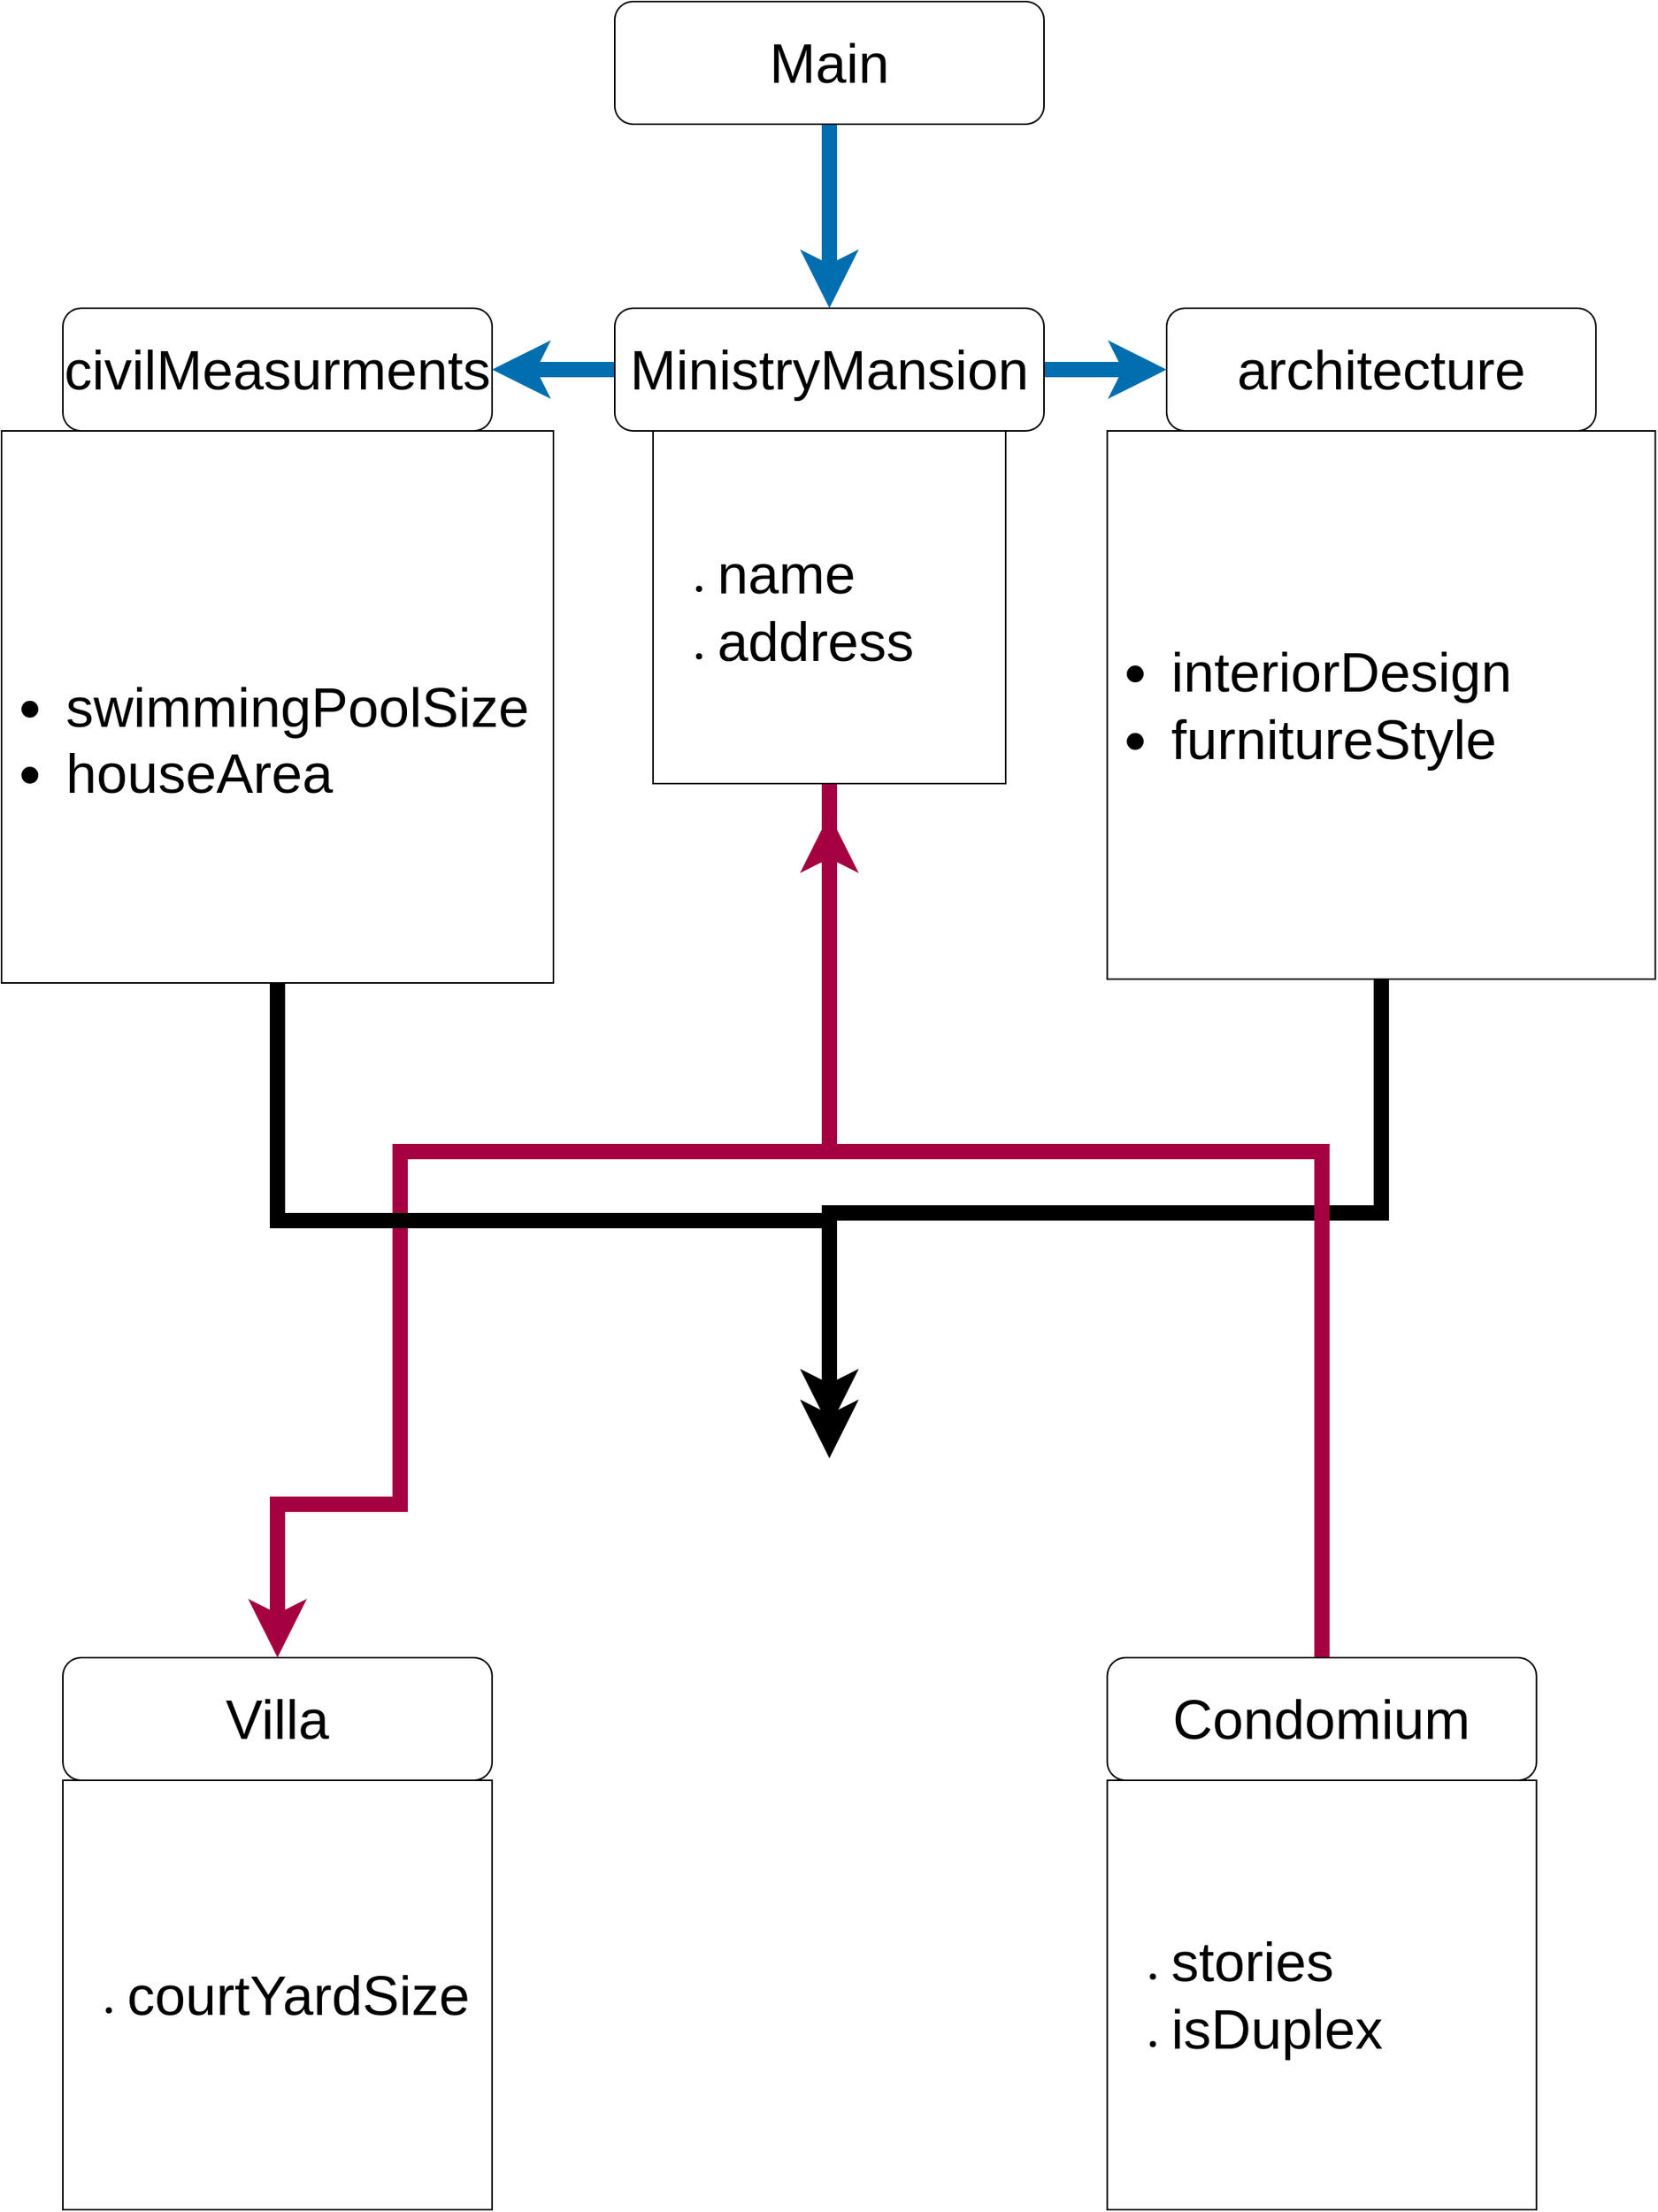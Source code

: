 <mxfile version="13.6.6" type="github">
  <diagram id="jQKXH2-iV5B42ja8aQHk" name="Page-1">
    <mxGraphModel dx="1221" dy="654" grid="1" gridSize="10" guides="1" tooltips="1" connect="1" arrows="1" fold="1" page="1" pageScale="1" pageWidth="1100" pageHeight="1700" math="0" shadow="0">
      <root>
        <mxCell id="0" />
        <mxCell id="1" parent="0" />
        <mxCell id="wHe4uk9Z3ZLrEEIRu-n8-8" value="" style="edgeStyle=orthogonalEdgeStyle;rounded=0;orthogonalLoop=1;jettySize=auto;html=1;fillColor=#1ba1e2;strokeColor=#006EAF;strokeWidth=10;" edge="1" parent="1" source="wHe4uk9Z3ZLrEEIRu-n8-1" target="wHe4uk9Z3ZLrEEIRu-n8-4">
          <mxGeometry relative="1" as="geometry" />
        </mxCell>
        <mxCell id="wHe4uk9Z3ZLrEEIRu-n8-1" value="&lt;font style=&quot;font-size: 36px&quot;&gt;Main&lt;/font&gt;" style="rounded=1;whiteSpace=wrap;html=1;" vertex="1" parent="1">
          <mxGeometry x="410" y="40" width="280" height="80" as="geometry" />
        </mxCell>
        <mxCell id="wHe4uk9Z3ZLrEEIRu-n8-9" value="" style="edgeStyle=orthogonalEdgeStyle;rounded=0;orthogonalLoop=1;jettySize=auto;html=1;strokeWidth=10;fillColor=#1ba1e2;strokeColor=#006EAF;" edge="1" parent="1" source="wHe4uk9Z3ZLrEEIRu-n8-4" target="wHe4uk9Z3ZLrEEIRu-n8-5">
          <mxGeometry relative="1" as="geometry" />
        </mxCell>
        <mxCell id="wHe4uk9Z3ZLrEEIRu-n8-10" value="" style="edgeStyle=orthogonalEdgeStyle;rounded=0;orthogonalLoop=1;jettySize=auto;html=1;strokeWidth=10;fillColor=#1ba1e2;strokeColor=#006EAF;" edge="1" parent="1" source="wHe4uk9Z3ZLrEEIRu-n8-4" target="wHe4uk9Z3ZLrEEIRu-n8-6">
          <mxGeometry relative="1" as="geometry" />
        </mxCell>
        <mxCell id="wHe4uk9Z3ZLrEEIRu-n8-4" value="&lt;font style=&quot;font-size: 36px&quot;&gt;MinistryMansion&lt;/font&gt;" style="rounded=1;whiteSpace=wrap;html=1;" vertex="1" parent="1">
          <mxGeometry x="410" y="240" width="280" height="80" as="geometry" />
        </mxCell>
        <mxCell id="wHe4uk9Z3ZLrEEIRu-n8-5" value="&lt;font style=&quot;font-size: 36px&quot;&gt;civilMeasurments&lt;/font&gt;" style="rounded=1;whiteSpace=wrap;html=1;" vertex="1" parent="1">
          <mxGeometry x="50" y="240" width="280" height="80" as="geometry" />
        </mxCell>
        <mxCell id="wHe4uk9Z3ZLrEEIRu-n8-6" value="&lt;span style=&quot;font-size: 36px&quot;&gt;architecture&lt;/span&gt;" style="rounded=1;whiteSpace=wrap;html=1;" vertex="1" parent="1">
          <mxGeometry x="770" y="240" width="280" height="80" as="geometry" />
        </mxCell>
        <mxCell id="wHe4uk9Z3ZLrEEIRu-n8-7" value="&lt;span style=&quot;font-size: 36px&quot;&gt;Villa&lt;/span&gt;" style="rounded=1;whiteSpace=wrap;html=1;" vertex="1" parent="1">
          <mxGeometry x="50" y="1120" width="280" height="80" as="geometry" />
        </mxCell>
        <mxCell id="wHe4uk9Z3ZLrEEIRu-n8-23" style="edgeStyle=orthogonalEdgeStyle;rounded=0;orthogonalLoop=1;jettySize=auto;html=1;strokeWidth=10;entryX=0.5;entryY=0;entryDx=0;entryDy=0;fillColor=#d80073;strokeColor=#A50040;" edge="1" parent="1" source="wHe4uk9Z3ZLrEEIRu-n8-11" target="wHe4uk9Z3ZLrEEIRu-n8-7">
          <mxGeometry relative="1" as="geometry">
            <mxPoint x="300" y="1020" as="targetPoint" />
            <Array as="points">
              <mxPoint x="550" y="790" />
              <mxPoint x="270" y="790" />
              <mxPoint x="270" y="1020" />
              <mxPoint x="190" y="1020" />
            </Array>
          </mxGeometry>
        </mxCell>
        <mxCell id="wHe4uk9Z3ZLrEEIRu-n8-11" value="&lt;ul&gt;&lt;li&gt;&lt;font style=&quot;font-size: 36px&quot;&gt;name&lt;/font&gt;&lt;/li&gt;&lt;li&gt;&lt;font style=&quot;font-size: 36px&quot;&gt;address&lt;/font&gt;&lt;/li&gt;&lt;/ul&gt;" style="whiteSpace=wrap;html=1;aspect=fixed;align=left;" vertex="1" parent="1">
          <mxGeometry x="435" y="320" width="230" height="230" as="geometry" />
        </mxCell>
        <mxCell id="wHe4uk9Z3ZLrEEIRu-n8-12" value="&lt;ul&gt;&lt;li&gt;&lt;font style=&quot;font-size: 36px&quot;&gt;courtYardSize&lt;/font&gt;&lt;/li&gt;&lt;/ul&gt;" style="whiteSpace=wrap;html=1;aspect=fixed;align=left;" vertex="1" parent="1">
          <mxGeometry x="50" y="1200" width="280" height="280" as="geometry" />
        </mxCell>
        <mxCell id="wHe4uk9Z3ZLrEEIRu-n8-17" style="edgeStyle=orthogonalEdgeStyle;rounded=0;orthogonalLoop=1;jettySize=auto;html=1;strokeWidth=10;" edge="1" parent="1" source="wHe4uk9Z3ZLrEEIRu-n8-13">
          <mxGeometry relative="1" as="geometry">
            <mxPoint x="550" y="990" as="targetPoint" />
            <Array as="points">
              <mxPoint x="190" y="835" />
              <mxPoint x="550" y="835" />
              <mxPoint x="550" y="990" />
            </Array>
          </mxGeometry>
        </mxCell>
        <mxCell id="wHe4uk9Z3ZLrEEIRu-n8-13" value="&lt;div&gt;&lt;span style=&quot;font-size: 36px&quot;&gt;&lt;br&gt;&lt;/span&gt;&lt;/div&gt;&lt;ul style=&quot;font-size: 36px&quot;&gt;&lt;li&gt;swimmingPoolSize&lt;/li&gt;&lt;li&gt;&lt;font style=&quot;font-size: 36px&quot;&gt;houseArea&lt;/font&gt;&lt;/li&gt;&lt;/ul&gt;" style="whiteSpace=wrap;html=1;aspect=fixed;align=left;" vertex="1" parent="1">
          <mxGeometry x="10" y="320" width="360" height="360" as="geometry" />
        </mxCell>
        <mxCell id="wHe4uk9Z3ZLrEEIRu-n8-18" style="edgeStyle=orthogonalEdgeStyle;rounded=0;orthogonalLoop=1;jettySize=auto;html=1;strokeWidth=10;" edge="1" parent="1" source="wHe4uk9Z3ZLrEEIRu-n8-15">
          <mxGeometry relative="1" as="geometry">
            <mxPoint x="550" y="970" as="targetPoint" />
            <Array as="points">
              <mxPoint x="910" y="830" />
              <mxPoint x="550" y="830" />
            </Array>
          </mxGeometry>
        </mxCell>
        <mxCell id="wHe4uk9Z3ZLrEEIRu-n8-15" value="&lt;ul style=&quot;font-size: 36px&quot;&gt;&lt;li&gt;interiorDesign&lt;/li&gt;&lt;li&gt;furnitureStyle&lt;/li&gt;&lt;/ul&gt;" style="whiteSpace=wrap;html=1;aspect=fixed;align=left;" vertex="1" parent="1">
          <mxGeometry x="731.25" y="320" width="357.5" height="357.5" as="geometry" />
        </mxCell>
        <mxCell id="wHe4uk9Z3ZLrEEIRu-n8-21" value="&lt;ul&gt;&lt;li&gt;&lt;span style=&quot;font-size: 36px&quot;&gt;stories&lt;/span&gt;&lt;/li&gt;&lt;li&gt;&lt;span style=&quot;font-size: 36px&quot;&gt;isDuplex&lt;/span&gt;&lt;/li&gt;&lt;/ul&gt;" style="whiteSpace=wrap;html=1;aspect=fixed;align=left;" vertex="1" parent="1">
          <mxGeometry x="731.25" y="1200" width="280" height="280" as="geometry" />
        </mxCell>
        <mxCell id="wHe4uk9Z3ZLrEEIRu-n8-27" style="edgeStyle=orthogonalEdgeStyle;rounded=0;orthogonalLoop=1;jettySize=auto;html=1;strokeWidth=10;fillColor=#d80073;strokeColor=#A50040;" edge="1" parent="1" source="wHe4uk9Z3ZLrEEIRu-n8-22">
          <mxGeometry relative="1" as="geometry">
            <mxPoint x="550" y="570" as="targetPoint" />
            <Array as="points">
              <mxPoint x="871" y="790" />
              <mxPoint x="550" y="790" />
            </Array>
          </mxGeometry>
        </mxCell>
        <mxCell id="wHe4uk9Z3ZLrEEIRu-n8-22" value="&lt;font style=&quot;font-size: 36px&quot;&gt;Condomium&lt;/font&gt;" style="rounded=1;whiteSpace=wrap;html=1;" vertex="1" parent="1">
          <mxGeometry x="731.25" y="1120" width="280" height="80" as="geometry" />
        </mxCell>
      </root>
    </mxGraphModel>
  </diagram>
</mxfile>
